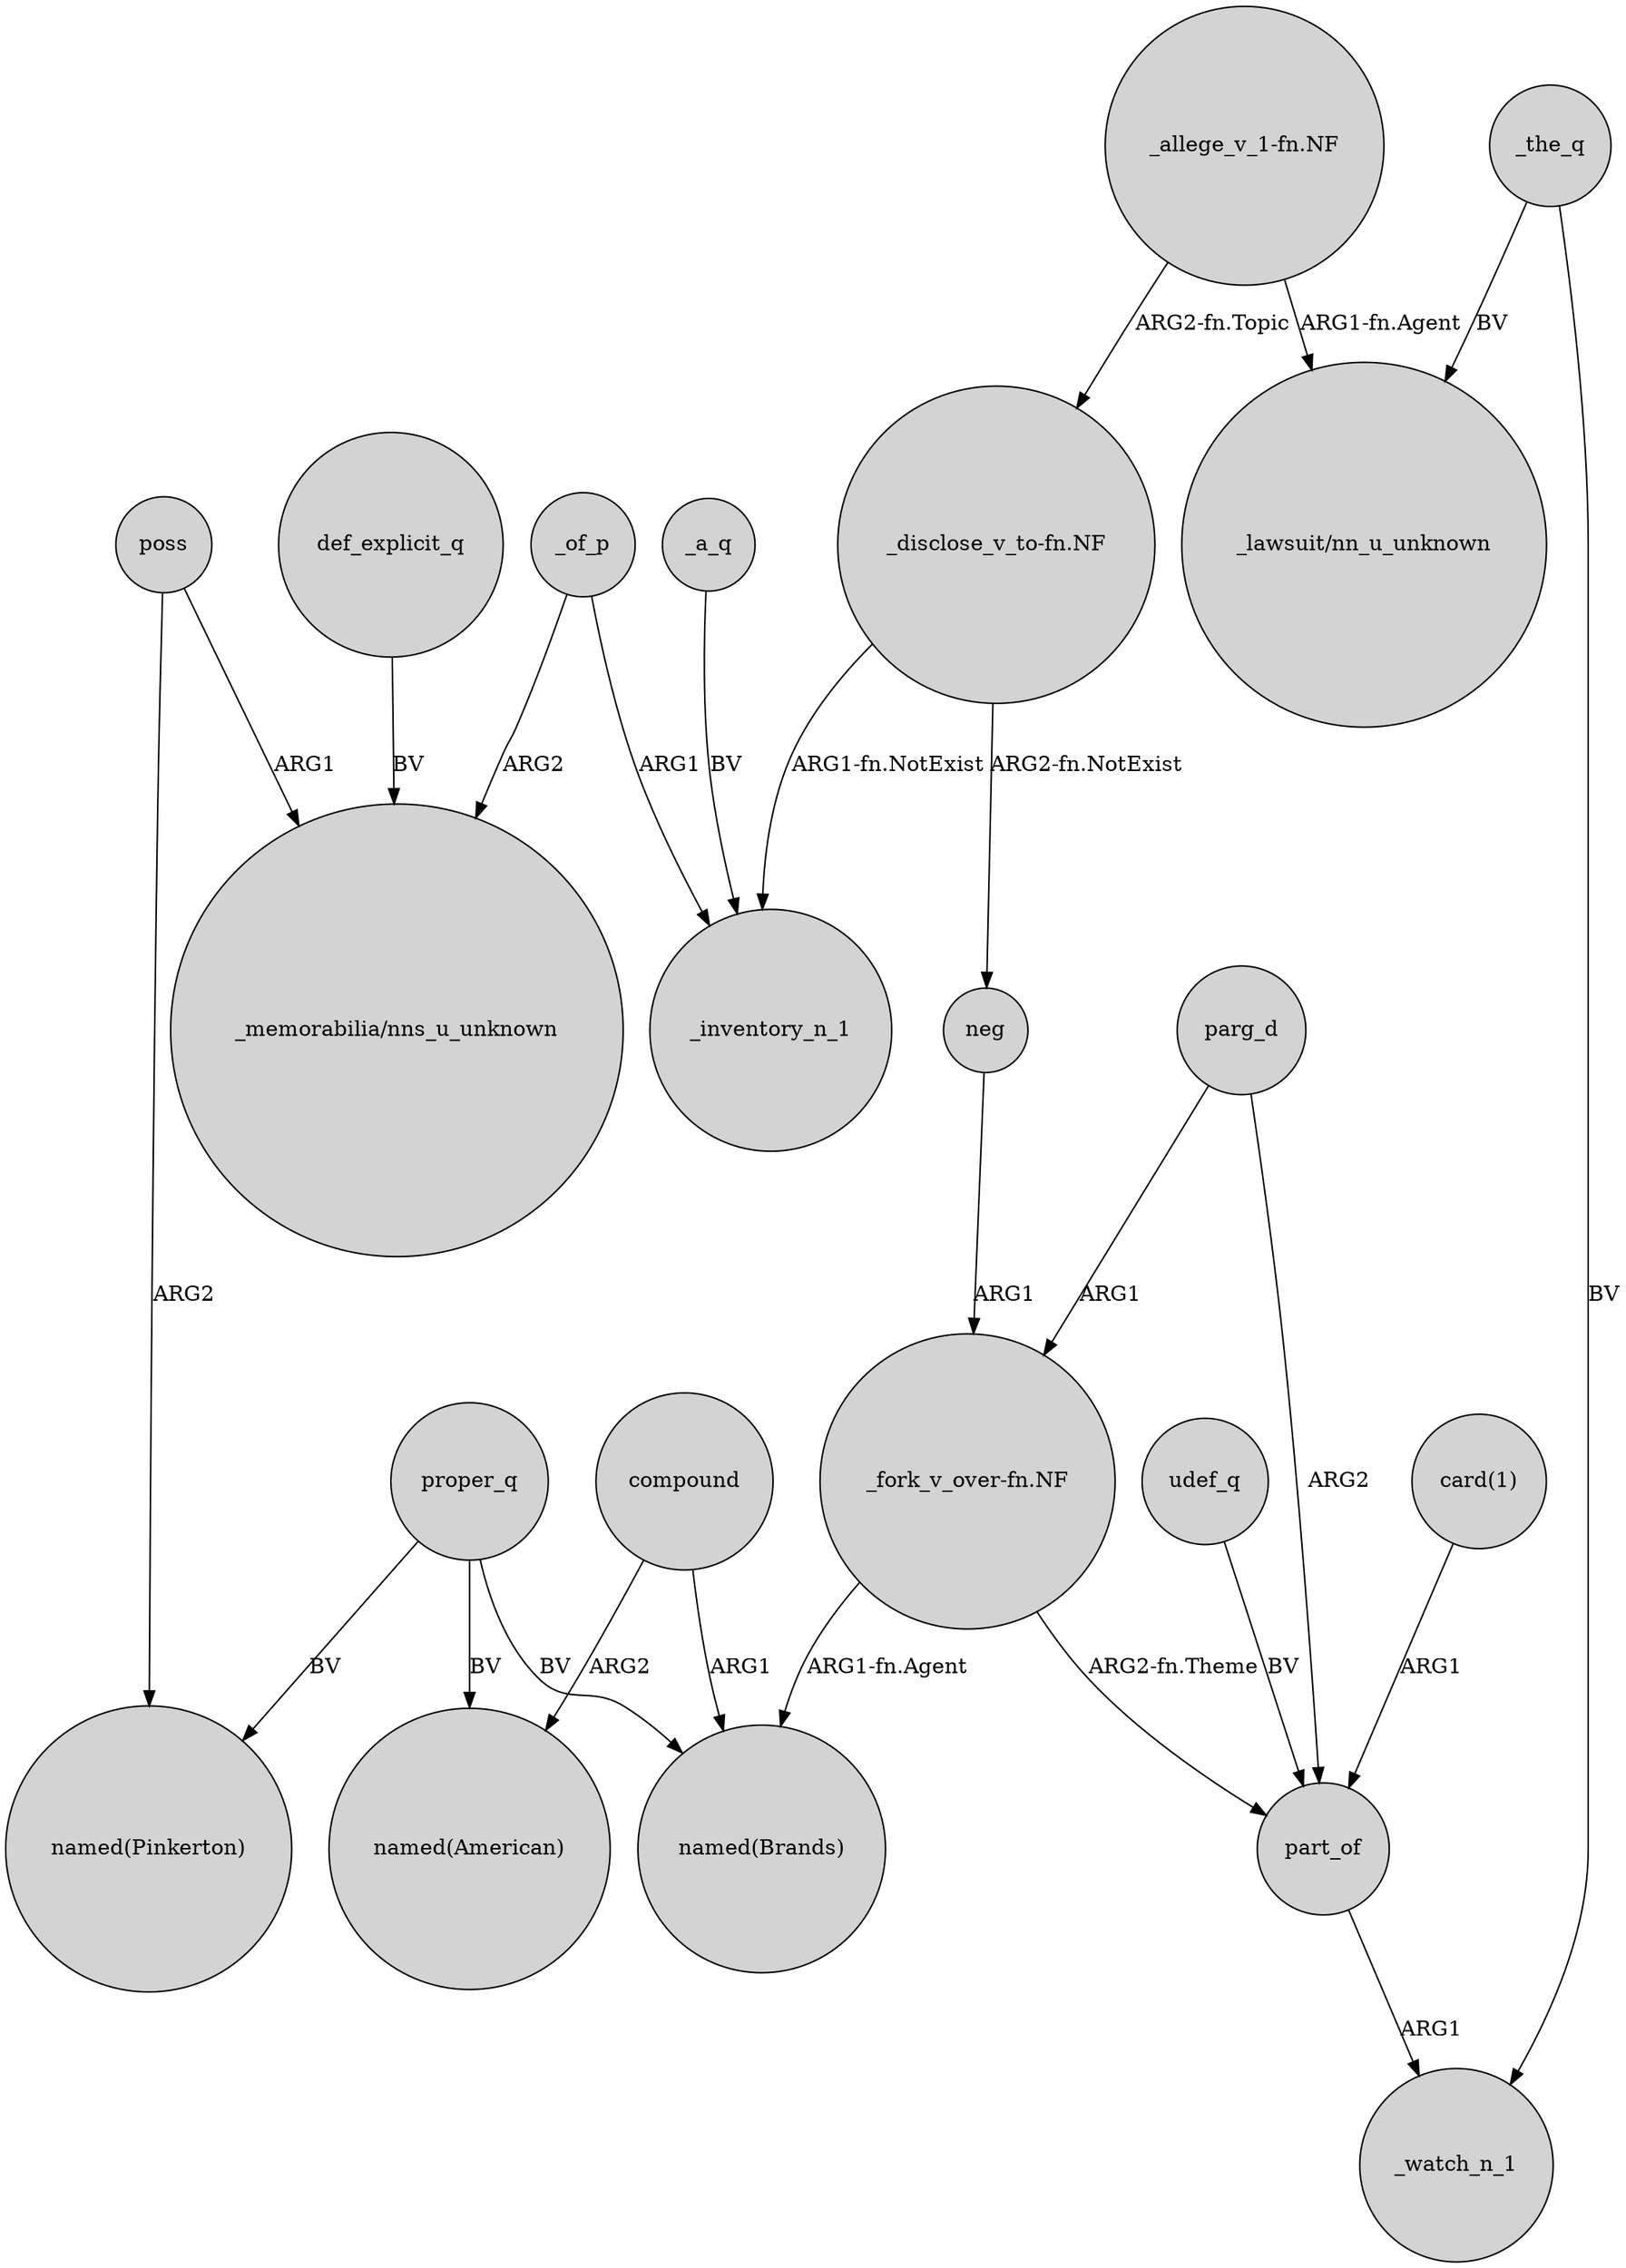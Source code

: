 digraph {
	node [shape=circle style=filled]
	proper_q -> "named(Pinkerton)" [label=BV]
	"_fork_v_over-fn.NF" -> part_of [label="ARG2-fn.Theme"]
	compound -> "named(Brands)" [label=ARG1]
	udef_q -> part_of [label=BV]
	poss -> "_memorabilia/nns_u_unknown" [label=ARG1]
	proper_q -> "named(American)" [label=BV]
	_of_p -> _inventory_n_1 [label=ARG1]
	def_explicit_q -> "_memorabilia/nns_u_unknown" [label=BV]
	_the_q -> "_lawsuit/nn_u_unknown" [label=BV]
	"_disclose_v_to-fn.NF" -> neg [label="ARG2-fn.NotExist"]
	compound -> "named(American)" [label=ARG2]
	poss -> "named(Pinkerton)" [label=ARG2]
	parg_d -> "_fork_v_over-fn.NF" [label=ARG1]
	_the_q -> _watch_n_1 [label=BV]
	"_allege_v_1-fn.NF" -> "_disclose_v_to-fn.NF" [label="ARG2-fn.Topic"]
	_a_q -> _inventory_n_1 [label=BV]
	"_allege_v_1-fn.NF" -> "_lawsuit/nn_u_unknown" [label="ARG1-fn.Agent"]
	"card(1)" -> part_of [label=ARG1]
	_of_p -> "_memorabilia/nns_u_unknown" [label=ARG2]
	part_of -> _watch_n_1 [label=ARG1]
	"_disclose_v_to-fn.NF" -> _inventory_n_1 [label="ARG1-fn.NotExist"]
	parg_d -> part_of [label=ARG2]
	neg -> "_fork_v_over-fn.NF" [label=ARG1]
	"_fork_v_over-fn.NF" -> "named(Brands)" [label="ARG1-fn.Agent"]
	proper_q -> "named(Brands)" [label=BV]
}
